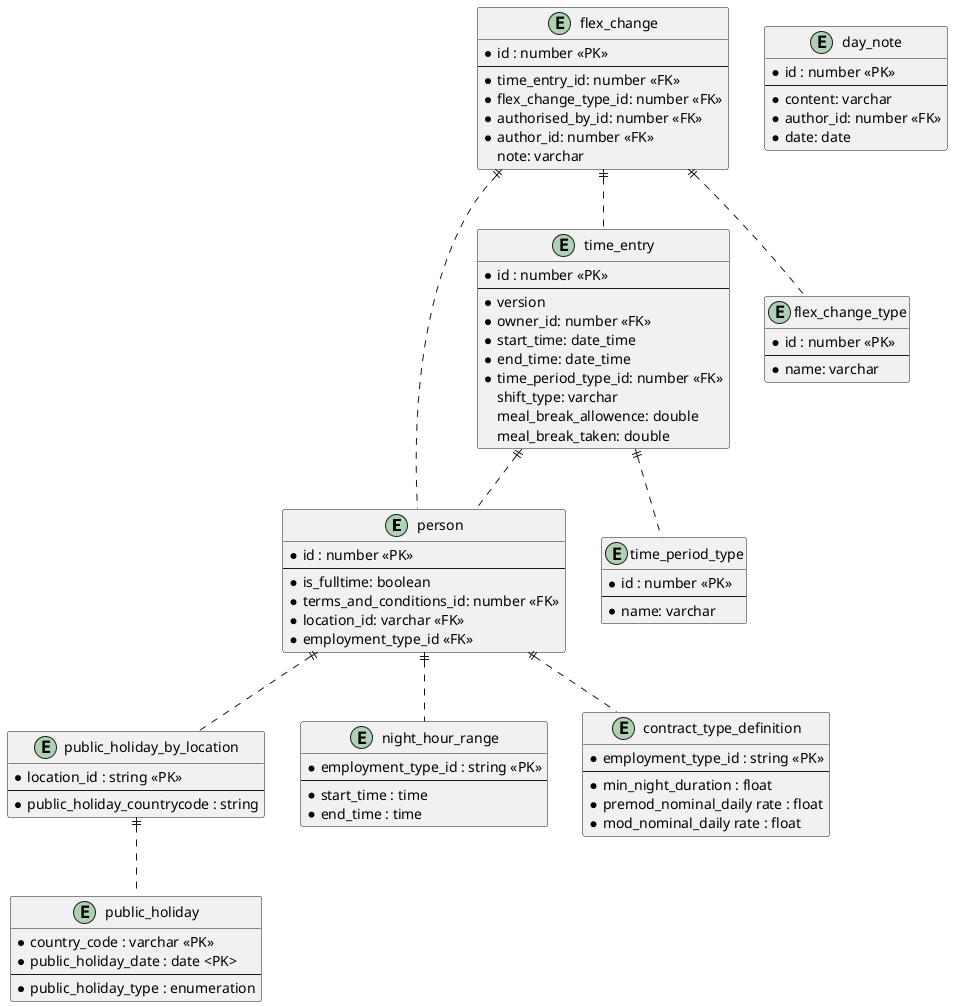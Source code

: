 @startuml

entity person {
  * id : number <<PK>>
  --
  * is_fulltime: boolean 
  * terms_and_conditions_id: number <<FK>>
  * location_id: varchar <<FK>>
  * employment_type_id <<FK>>
}

entity time_entry {
  * id : number <<PK>>
  --
  * version
  * owner_id: number <<FK>>
  * start_time: date_time
  * end_time: date_time
  * time_period_type_id: number <<FK>>  
  shift_type: varchar
  meal_break_allowence: double
  meal_break_taken: double
}

entity day_note {
  * id : number <<PK>>
  --
  * content: varchar
  * author_id: number <<FK>>
  * date: date
}

entity flex_change {
  * id : number <<PK>>
  --
  * time_entry_id: number <<FK>>
  * flex_change_type_id: number <<FK>>
  * authorised_by_id: number <<FK>>
  * author_id: number <<FK>>
  note: varchar
}

entity time_period_type {
  * id : number <<PK>>
  --
  * name: varchar
}

entity flex_change_type {
  * id : number <<PK>>
  --
  * name: varchar
}

entity public_holiday_by_location {
  * location_id : string <<PK>>
  --
  * public_holiday_countrycode : string
}

entity public_holiday {
  * country_code : varchar <<PK>>
  * public_holiday_date : date <PK>
  --
  * public_holiday_type : enumeration
}

entity night_hour_range {
  * employment_type_id : string <<PK>>
  --
  * start_time : time
  * end_time : time
}

entity contract_type_definition {
  * employment_type_id : string <<PK>>
  --
  * min_night_duration : float
  * premod_nominal_daily rate : float
  * mod_nominal_daily rate : float
}

time_entry ||.. person
time_entry ||.. time_period_type
flex_change ||.. time_entry
flex_change ||.. person
flex_change ||.. flex_change_type
person ||.. night_hour_range
person ||.. contract_type_definition
person ||.. public_holiday_by_location
public_holiday_by_location ||.. public_holiday

@enduml

